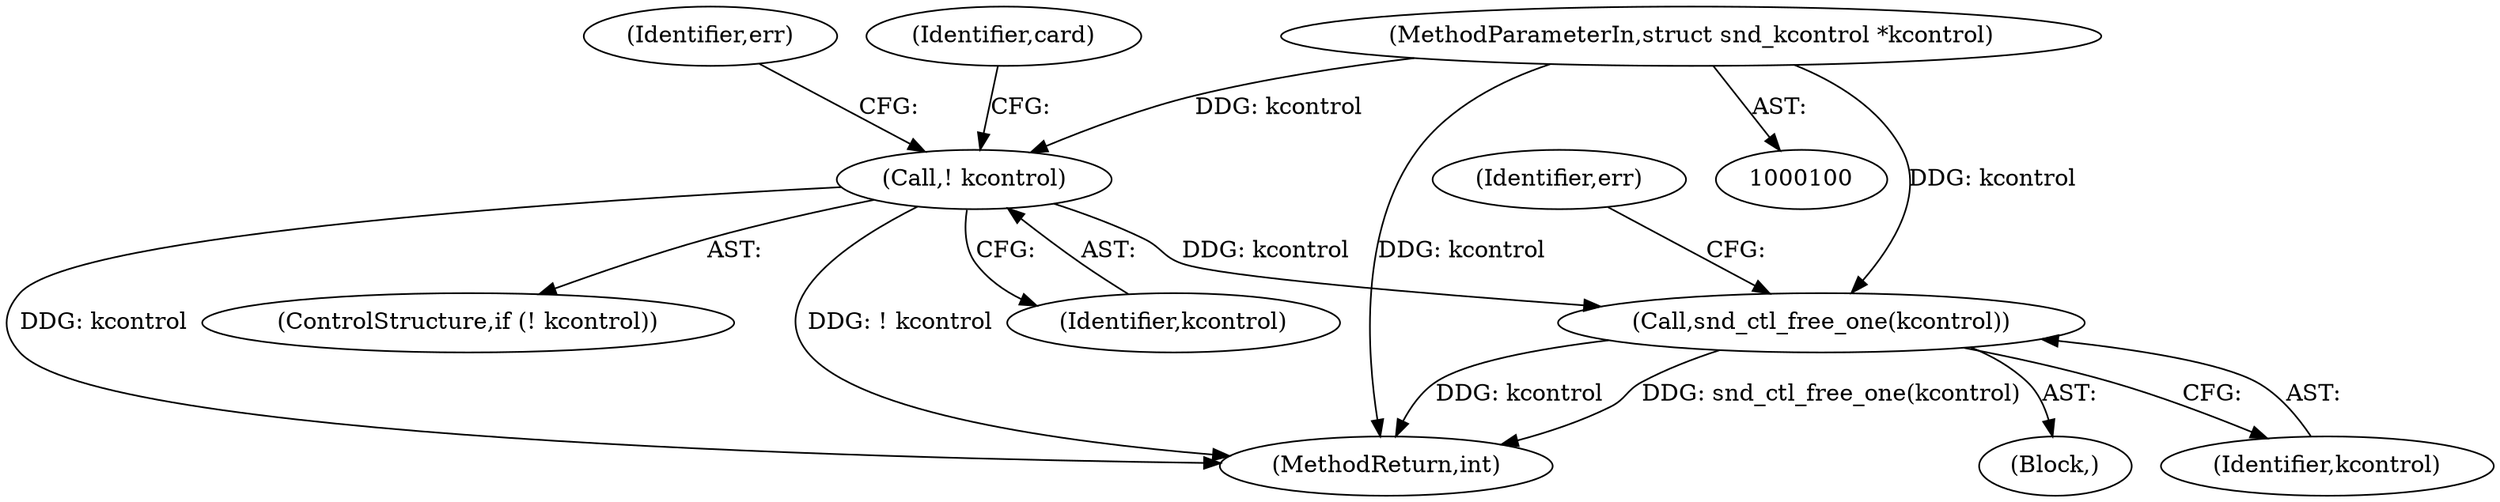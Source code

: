 digraph "0_linux_fd9f26e4eca5d08a27d12c0933fceef76ed9663d@pointer" {
"1000112" [label="(Call,! kcontrol)"];
"1000102" [label="(MethodParameterIn,struct snd_kcontrol *kcontrol)"];
"1000259" [label="(Call,snd_ctl_free_one(kcontrol))"];
"1000113" [label="(Identifier,kcontrol)"];
"1000102" [label="(MethodParameterIn,struct snd_kcontrol *kcontrol)"];
"1000115" [label="(Identifier,err)"];
"1000262" [label="(Identifier,err)"];
"1000111" [label="(ControlStructure,if (! kcontrol))"];
"1000120" [label="(Identifier,card)"];
"1000263" [label="(MethodReturn,int)"];
"1000259" [label="(Call,snd_ctl_free_one(kcontrol))"];
"1000103" [label="(Block,)"];
"1000112" [label="(Call,! kcontrol)"];
"1000260" [label="(Identifier,kcontrol)"];
"1000112" -> "1000111"  [label="AST: "];
"1000112" -> "1000113"  [label="CFG: "];
"1000113" -> "1000112"  [label="AST: "];
"1000115" -> "1000112"  [label="CFG: "];
"1000120" -> "1000112"  [label="CFG: "];
"1000112" -> "1000263"  [label="DDG: ! kcontrol"];
"1000112" -> "1000263"  [label="DDG: kcontrol"];
"1000102" -> "1000112"  [label="DDG: kcontrol"];
"1000112" -> "1000259"  [label="DDG: kcontrol"];
"1000102" -> "1000100"  [label="AST: "];
"1000102" -> "1000263"  [label="DDG: kcontrol"];
"1000102" -> "1000259"  [label="DDG: kcontrol"];
"1000259" -> "1000103"  [label="AST: "];
"1000259" -> "1000260"  [label="CFG: "];
"1000260" -> "1000259"  [label="AST: "];
"1000262" -> "1000259"  [label="CFG: "];
"1000259" -> "1000263"  [label="DDG: snd_ctl_free_one(kcontrol)"];
"1000259" -> "1000263"  [label="DDG: kcontrol"];
}
